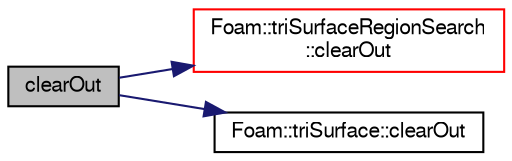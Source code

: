 digraph "clearOut"
{
  bgcolor="transparent";
  edge [fontname="FreeSans",fontsize="10",labelfontname="FreeSans",labelfontsize="10"];
  node [fontname="FreeSans",fontsize="10",shape=record];
  rankdir="LR";
  Node1 [label="clearOut",height=0.2,width=0.4,color="black", fillcolor="grey75", style="filled" fontcolor="black"];
  Node1 -> Node2 [color="midnightblue",fontsize="10",style="solid",fontname="FreeSans"];
  Node2 [label="Foam::triSurfaceRegionSearch\l::clearOut",height=0.2,width=0.4,color="red",URL="$a02615.html#af320697688df08f1438d37a86bcaf25d",tooltip="Clear storage. "];
  Node1 -> Node3 [color="midnightblue",fontsize="10",style="solid",fontname="FreeSans"];
  Node3 [label="Foam::triSurface::clearOut",height=0.2,width=0.4,color="black",URL="$a02607.html#af320697688df08f1438d37a86bcaf25d"];
}
